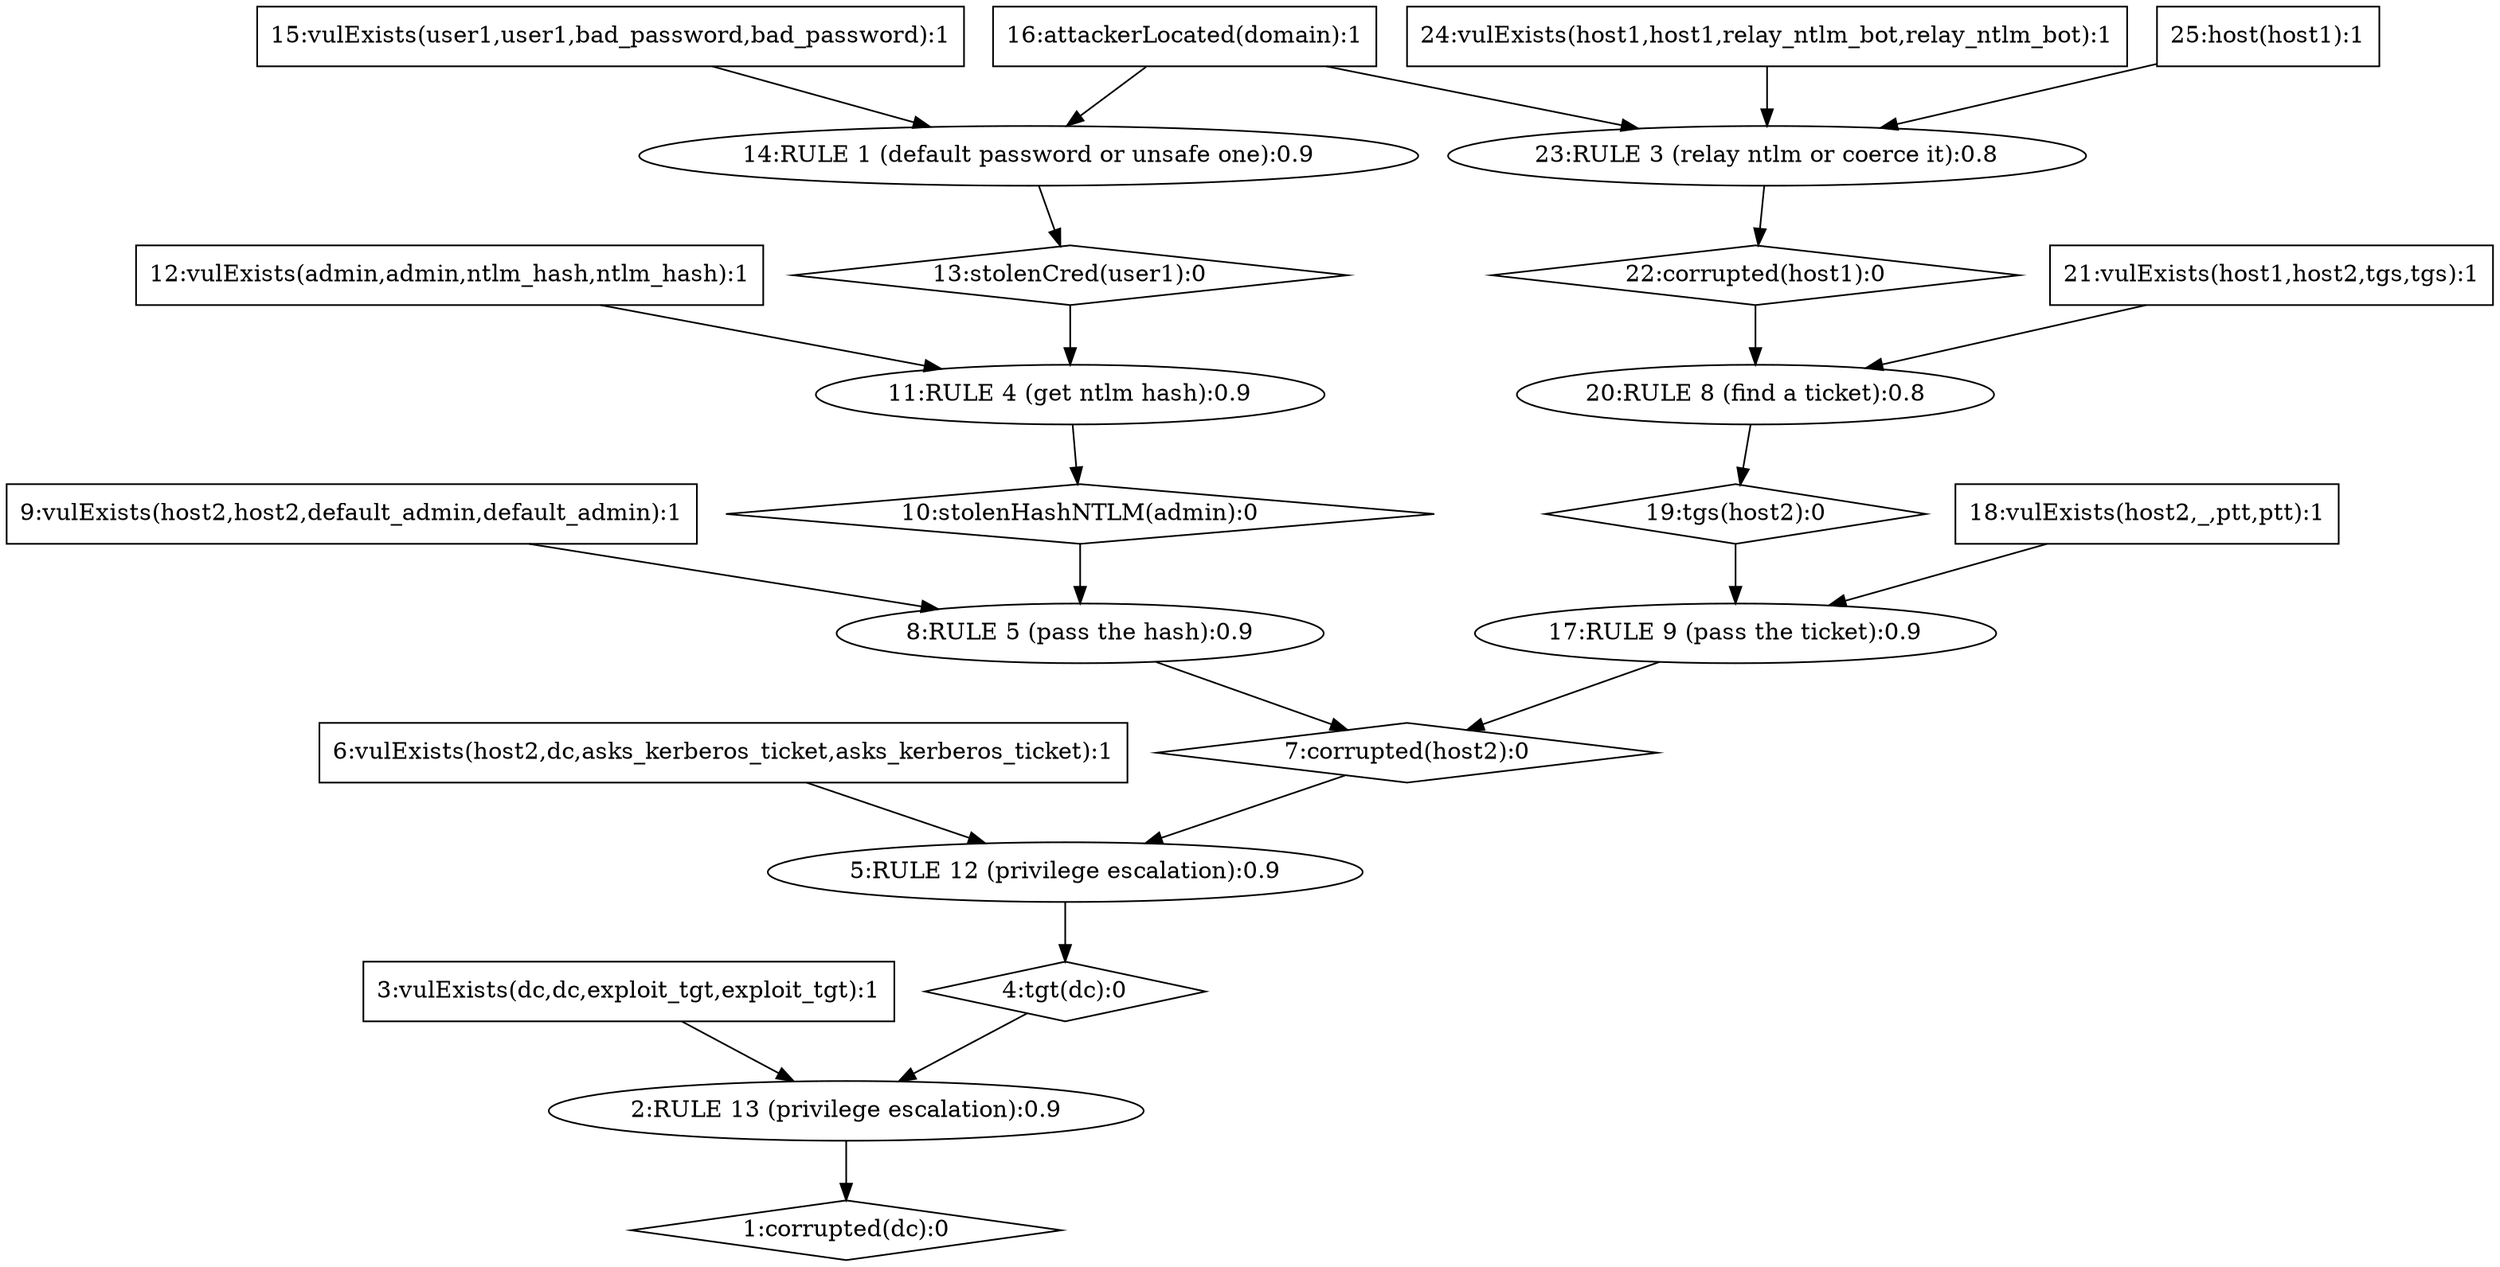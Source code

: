 digraph G {
	1 [label="1:corrupted(dc):0",shape=diamond];
	2 [label="2:RULE 13 (privilege escalation):0.9",shape=ellipse];
	3 [label="3:vulExists(dc,dc,exploit_tgt,exploit_tgt):1",shape=box];
	4 [label="4:tgt(dc):0",shape=diamond];
	5 [label="5:RULE 12 (privilege escalation):0.9",shape=ellipse];
	6 [label="6:vulExists(host2,dc,asks_kerberos_ticket,asks_kerberos_ticket):1",shape=box];
	7 [label="7:corrupted(host2):0",shape=diamond];
	8 [label="8:RULE 5 (pass the hash):0.9",shape=ellipse];
	9 [label="9:vulExists(host2,host2,default_admin,default_admin):1",shape=box];
	10 [label="10:stolenHashNTLM(admin):0",shape=diamond];
	11 [label="11:RULE 4 (get ntlm hash):0.9",shape=ellipse];
	12 [label="12:vulExists(admin,admin,ntlm_hash,ntlm_hash):1",shape=box];
	13 [label="13:stolenCred(user1):0",shape=diamond];
	14 [label="14:RULE 1 (default password or unsafe one):0.9",shape=ellipse];
	15 [label="15:vulExists(user1,user1,bad_password,bad_password):1",shape=box];
	16 [label="16:attackerLocated(domain):1",shape=box];
	17 [label="17:RULE 9 (pass the ticket):0.9",shape=ellipse];
	18 [label="18:vulExists(host2,_,ptt,ptt):1",shape=box];
	19 [label="19:tgs(host2):0",shape=diamond];
	20 [label="20:RULE 8 (find a ticket):0.8",shape=ellipse];
	21 [label="21:vulExists(host1,host2,tgs,tgs):1",shape=box];
	22 [label="22:corrupted(host1):0",shape=diamond];
	23 [label="23:RULE 3 (relay ntlm or coerce it):0.8",shape=ellipse];
	24 [label="24:vulExists(host1,host1,relay_ntlm_bot,relay_ntlm_bot):1",shape=box];
	25 [label="25:host(host1):1",shape=box];
	3 -> 	2;
	6 -> 	5;
	9 -> 	8;
	12 -> 	11;
	15 -> 	14;
	16 -> 	14;
	14 -> 	13;
	13 -> 	11;
	11 -> 	10;
	10 -> 	8;
	8 -> 	7;
	18 -> 	17;
	21 -> 	20;
	24 -> 	23;
	25 -> 	23;
	16 -> 	23;
	23 -> 	22;
	22 -> 	20;
	20 -> 	19;
	19 -> 	17;
	17 -> 	7;
	7 -> 	5;
	5 -> 	4;
	4 -> 	2;
	2 -> 	1;
}
